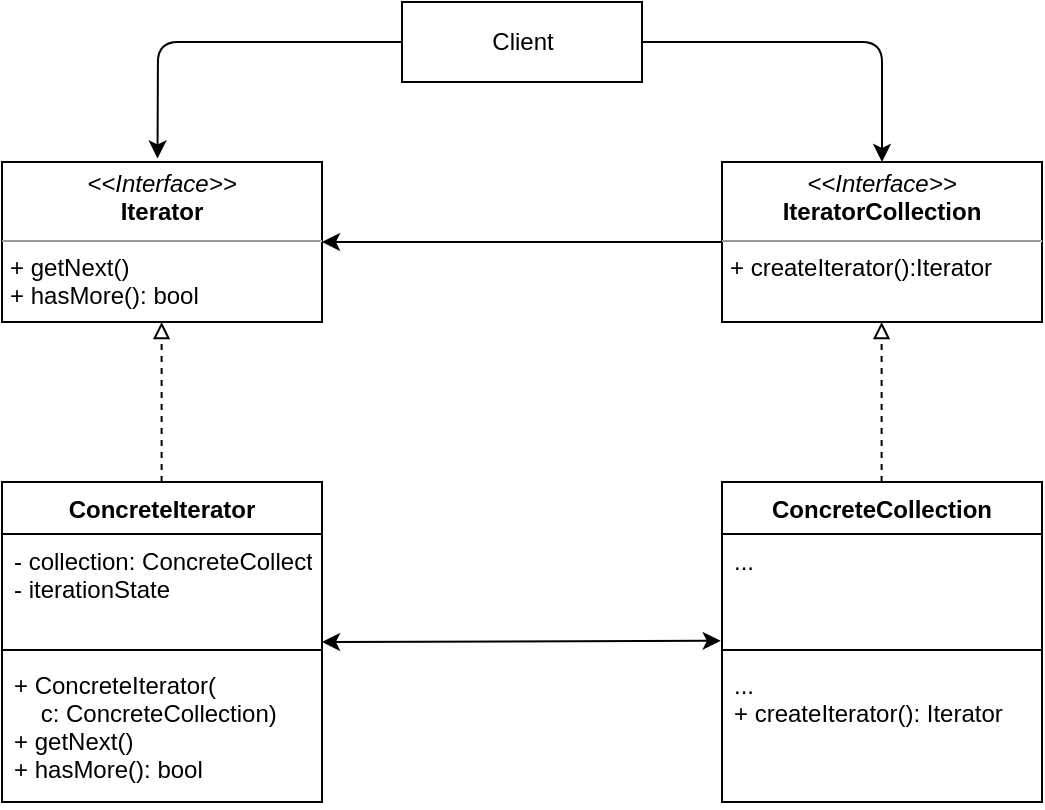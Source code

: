 <mxfile version="13.7.9" type="embed"><diagram id="PFUL2RSn_hSRJC2AIAWP" name="Page-1"><mxGraphModel dx="569" dy="451" grid="1" gridSize="10" guides="1" tooltips="1" connect="1" arrows="1" fold="1" page="1" pageScale="1" pageWidth="850" pageHeight="1100" math="0" shadow="0"><root><mxCell id="0"/><mxCell id="1" parent="0"/><mxCell id="2" value="Client" style="html=1;" vertex="1" parent="1"><mxGeometry x="360" y="80" width="120" height="40" as="geometry"/></mxCell><mxCell id="3" value="&lt;p style=&quot;margin: 0px ; margin-top: 4px ; text-align: center&quot;&gt;&lt;i&gt;&amp;lt;&amp;lt;Interface&amp;gt;&amp;gt;&lt;/i&gt;&lt;br&gt;&lt;b&gt;Iterator&lt;/b&gt;&lt;/p&gt;&lt;hr size=&quot;1&quot;&gt;&lt;p style=&quot;margin: 0px ; margin-left: 4px&quot;&gt;+ getNext()&lt;br&gt;+ hasMore(): bool&lt;/p&gt;&lt;p style=&quot;margin: 0px ; margin-left: 4px&quot;&gt;&lt;br&gt;&lt;/p&gt;" style="verticalAlign=top;align=left;overflow=fill;fontSize=12;fontFamily=Helvetica;html=1;" vertex="1" parent="1"><mxGeometry x="160" y="160" width="160" height="80" as="geometry"/></mxCell><mxCell id="4" value="&lt;p style=&quot;margin: 0px ; margin-top: 4px ; text-align: center&quot;&gt;&lt;i&gt;&amp;lt;&amp;lt;Interface&amp;gt;&amp;gt;&lt;/i&gt;&lt;br&gt;&lt;b&gt;IteratorCollection&lt;/b&gt;&lt;/p&gt;&lt;hr size=&quot;1&quot;&gt;&lt;p style=&quot;margin: 0px ; margin-left: 4px&quot;&gt;+ createIterator():Iterator&lt;br&gt;&lt;/p&gt;&lt;p style=&quot;margin: 0px ; margin-left: 4px&quot;&gt;&lt;br&gt;&lt;/p&gt;" style="verticalAlign=top;align=left;overflow=fill;fontSize=12;fontFamily=Helvetica;html=1;" vertex="1" parent="1"><mxGeometry x="520" y="160" width="160" height="80" as="geometry"/></mxCell><mxCell id="6" value="ConcreteIterator" style="swimlane;fontStyle=1;align=center;verticalAlign=top;childLayout=stackLayout;horizontal=1;startSize=26;horizontalStack=0;resizeParent=1;resizeParentMax=0;resizeLast=0;collapsible=1;marginBottom=0;" vertex="1" parent="1"><mxGeometry x="160" y="320" width="160" height="160" as="geometry"/></mxCell><mxCell id="7" value="- collection: ConcreteCollect&#10;- iterationState" style="text;strokeColor=none;fillColor=none;align=left;verticalAlign=top;spacingLeft=4;spacingRight=4;overflow=hidden;rotatable=0;points=[[0,0.5],[1,0.5]];portConstraint=eastwest;" vertex="1" parent="6"><mxGeometry y="26" width="160" height="54" as="geometry"/></mxCell><mxCell id="8" value="" style="line;strokeWidth=1;fillColor=none;align=left;verticalAlign=middle;spacingTop=-1;spacingLeft=3;spacingRight=3;rotatable=0;labelPosition=right;points=[];portConstraint=eastwest;" vertex="1" parent="6"><mxGeometry y="80" width="160" height="8" as="geometry"/></mxCell><mxCell id="9" value="+ ConcreteIterator(&#10;    c: ConcreteCollection)&#10;+ getNext()&#10;+ hasMore(): bool" style="text;strokeColor=none;fillColor=none;align=left;verticalAlign=top;spacingLeft=4;spacingRight=4;overflow=hidden;rotatable=0;points=[[0,0.5],[1,0.5]];portConstraint=eastwest;" vertex="1" parent="6"><mxGeometry y="88" width="160" height="72" as="geometry"/></mxCell><mxCell id="10" value="ConcreteCollection" style="swimlane;fontStyle=1;align=center;verticalAlign=top;childLayout=stackLayout;horizontal=1;startSize=26;horizontalStack=0;resizeParent=1;resizeParentMax=0;resizeLast=0;collapsible=1;marginBottom=0;" vertex="1" parent="1"><mxGeometry x="520" y="320" width="160" height="160" as="geometry"/></mxCell><mxCell id="11" value="..." style="text;strokeColor=none;fillColor=none;align=left;verticalAlign=top;spacingLeft=4;spacingRight=4;overflow=hidden;rotatable=0;points=[[0,0.5],[1,0.5]];portConstraint=eastwest;" vertex="1" parent="10"><mxGeometry y="26" width="160" height="54" as="geometry"/></mxCell><mxCell id="12" value="" style="line;strokeWidth=1;fillColor=none;align=left;verticalAlign=middle;spacingTop=-1;spacingLeft=3;spacingRight=3;rotatable=0;labelPosition=right;points=[];portConstraint=eastwest;" vertex="1" parent="10"><mxGeometry y="80" width="160" height="8" as="geometry"/></mxCell><mxCell id="13" value="...&#10;+ createIterator(): Iterator" style="text;strokeColor=none;fillColor=none;align=left;verticalAlign=top;spacingLeft=4;spacingRight=4;overflow=hidden;rotatable=0;points=[[0,0.5],[1,0.5]];portConstraint=eastwest;" vertex="1" parent="10"><mxGeometry y="88" width="160" height="72" as="geometry"/></mxCell><mxCell id="14" value="" style="endArrow=classic;startArrow=classic;html=1;exitX=1;exitY=0.5;exitDx=0;exitDy=0;entryX=-0.004;entryY=0.989;entryDx=0;entryDy=0;entryPerimeter=0;" edge="1" parent="1" source="6" target="11"><mxGeometry width="50" height="50" relative="1" as="geometry"><mxPoint x="470" y="400" as="sourcePoint"/><mxPoint x="520" y="350" as="targetPoint"/></mxGeometry></mxCell><mxCell id="15" value="" style="endArrow=classic;html=1;entryX=1;entryY=0.5;entryDx=0;entryDy=0;exitX=0;exitY=0.5;exitDx=0;exitDy=0;" edge="1" parent="1" source="4" target="3"><mxGeometry width="50" height="50" relative="1" as="geometry"><mxPoint x="395" y="260" as="sourcePoint"/><mxPoint x="445" y="210" as="targetPoint"/></mxGeometry></mxCell><mxCell id="16" value="" style="endArrow=block;dashed=1;html=1;endFill=0;" edge="1" parent="1"><mxGeometry width="50" height="50" relative="1" as="geometry"><mxPoint x="239.8" y="320" as="sourcePoint"/><mxPoint x="239.8" y="240" as="targetPoint"/></mxGeometry></mxCell><mxCell id="17" value="" style="endArrow=block;dashed=1;html=1;endFill=0;" edge="1" parent="1"><mxGeometry width="50" height="50" relative="1" as="geometry"><mxPoint x="599.8" y="320" as="sourcePoint"/><mxPoint x="599.8" y="240" as="targetPoint"/></mxGeometry></mxCell><mxCell id="18" value="" style="endArrow=classic;html=1;exitX=1;exitY=0.5;exitDx=0;exitDy=0;entryX=0.5;entryY=0;entryDx=0;entryDy=0;" edge="1" parent="1" source="2" target="4"><mxGeometry width="50" height="50" relative="1" as="geometry"><mxPoint x="470" y="250" as="sourcePoint"/><mxPoint x="520" y="200" as="targetPoint"/><Array as="points"><mxPoint x="600" y="100"/></Array></mxGeometry></mxCell><mxCell id="19" value="" style="endArrow=classic;html=1;exitX=0;exitY=0.5;exitDx=0;exitDy=0;entryX=0.486;entryY=-0.022;entryDx=0;entryDy=0;entryPerimeter=0;" edge="1" parent="1" source="2" target="3"><mxGeometry width="50" height="50" relative="1" as="geometry"><mxPoint x="470" y="250" as="sourcePoint"/><mxPoint x="520" y="200" as="targetPoint"/><Array as="points"><mxPoint x="238" y="100"/></Array></mxGeometry></mxCell></root></mxGraphModel></diagram></mxfile>